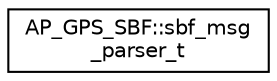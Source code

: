 digraph "Graphical Class Hierarchy"
{
 // INTERACTIVE_SVG=YES
  edge [fontname="Helvetica",fontsize="10",labelfontname="Helvetica",labelfontsize="10"];
  node [fontname="Helvetica",fontsize="10",shape=record];
  rankdir="LR";
  Node1 [label="AP_GPS_SBF::sbf_msg\l_parser_t",height=0.2,width=0.4,color="black", fillcolor="white", style="filled",URL="$structAP__GPS__SBF_1_1sbf__msg__parser__t.html"];
}
